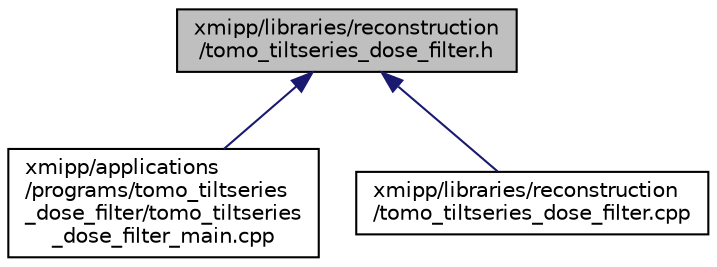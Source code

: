 digraph "xmipp/libraries/reconstruction/tomo_tiltseries_dose_filter.h"
{
  edge [fontname="Helvetica",fontsize="10",labelfontname="Helvetica",labelfontsize="10"];
  node [fontname="Helvetica",fontsize="10",shape=record];
  Node38 [label="xmipp/libraries/reconstruction\l/tomo_tiltseries_dose_filter.h",height=0.2,width=0.4,color="black", fillcolor="grey75", style="filled", fontcolor="black"];
  Node38 -> Node39 [dir="back",color="midnightblue",fontsize="10",style="solid",fontname="Helvetica"];
  Node39 [label="xmipp/applications\l/programs/tomo_tiltseries\l_dose_filter/tomo_tiltseries\l_dose_filter_main.cpp",height=0.2,width=0.4,color="black", fillcolor="white", style="filled",URL="$tomo__tiltseries__dose__filter__main_8cpp.html"];
  Node38 -> Node40 [dir="back",color="midnightblue",fontsize="10",style="solid",fontname="Helvetica"];
  Node40 [label="xmipp/libraries/reconstruction\l/tomo_tiltseries_dose_filter.cpp",height=0.2,width=0.4,color="black", fillcolor="white", style="filled",URL="$tomo__tiltseries__dose__filter_8cpp.html"];
}

